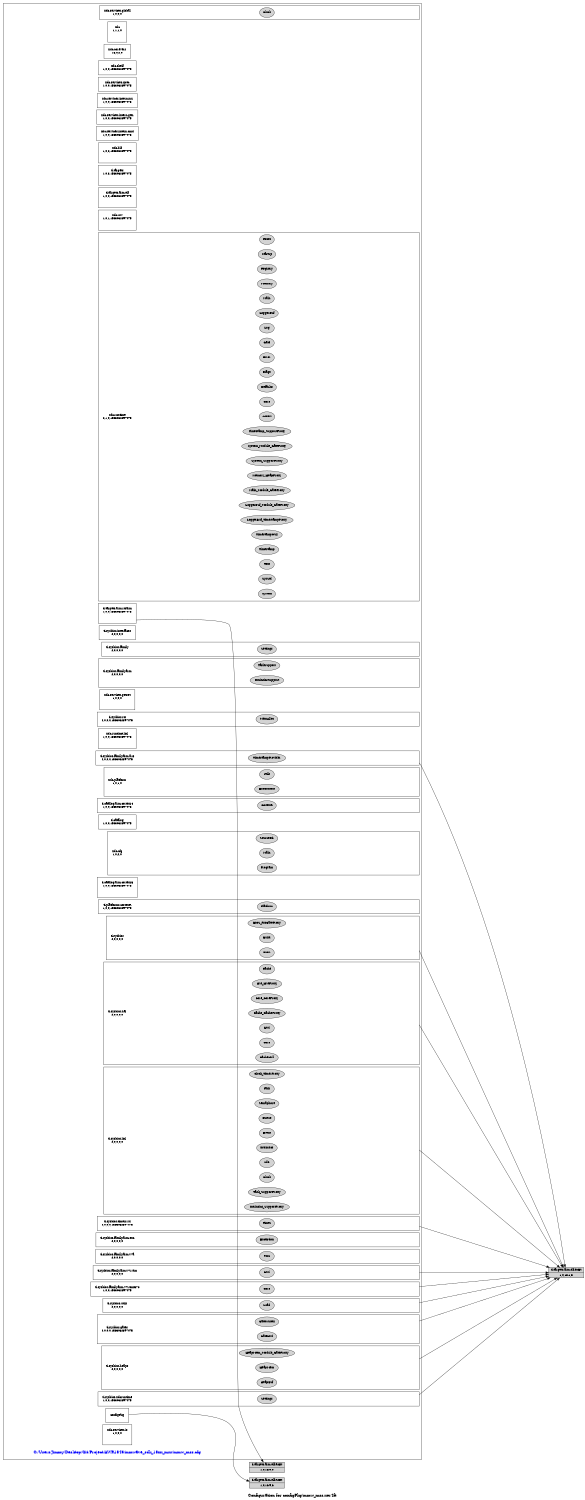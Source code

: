 digraph configuration {
    size="7.5,10";
    rankdir=LR;
    ranksep=".50 equally";
    concentrate=true;
    compound=true;
    label="\nConfiguration for configPkg/mmw_mss.xer4ft"
  node [font=Helvetica, fontsize=14, fontcolor=black];  subgraph cluster0 {label=""; __cfg [label="C:/Users/Jimmy/Desktop/Git/Project/AWR1843/mmwave_sdk_18xx_mss/mmw_mss.cfg", color=white, fontcolor=blue];
    node [font=Helvetica, fontsize=10];    subgraph cluster1 {
        label="";
        xdc_services_global__top [shape=box,label="xdc.services.global\n1,0,0,0", color=white];
        xdc_services_global__bot [shape=point,label="", style=invis];
        xdc_services_global_Clock [style=filled,fillcolor=lightgray, label="Clock"];
        xdc_services_global__top -> xdc_services_global_Clock[style=invis];
        xdc_services_global_Clock -> xdc_services_global__bot[style=invis];
    }
    subgraph cluster2 {
        label="";
        xdc__top [shape=box,label="xdc\n1,1,1,0", color=white];
        xdc__bot [shape=point,label="", style=invis];
    }
    subgraph cluster3 {
        label="";
        xdc_corevers__top [shape=box,label="xdc.corevers\n16,0,2,0", color=white];
    }
    subgraph cluster4 {
        label="";
        xdc_shelf__top [shape=box,label="xdc.shelf\n1,0,0,1533062897475", color=white];
    }
    subgraph cluster5 {
        label="";
        xdc_services_spec__top [shape=box,label="xdc.services.spec\n1,0,0,1533062897475", color=white];
    }
    subgraph cluster6 {
        label="";
        xdc_services_intern_xsr__top [shape=box,label="xdc.services.intern.xsr\n1,0,0,1533062897475", color=white];
    }
    subgraph cluster7 {
        label="";
        xdc_services_intern_gen__top [shape=box,label="xdc.services.intern.gen\n1,0,0,1533062897475", color=white];
    }
    subgraph cluster8 {
        label="";
        xdc_services_intern_cmd__top [shape=box,label="xdc.services.intern.cmd\n1,0,0,1533062897475", color=white];
    }
    subgraph cluster9 {
        label="";
        xdc_bld__top [shape=box,label="xdc.bld\n1,0,2,1533062897475", color=white];
        xdc_bld__bot [shape=point,label="", style=invis];
    }
    subgraph cluster10 {
        label="";
        ti_targets__top [shape=box,label="ti.targets\n1,0,3,1533062897475", color=white];
        ti_targets__bot [shape=point,label="", style=invis];
    }
    subgraph cluster11 {
        label="";
        ti_targets_arm_elf__top [shape=box,label="ti.targets.arm.elf\n1,0,0,1533062897475", color=white];
        ti_targets_arm_elf__bot [shape=point,label="", style=invis];
    }
    subgraph cluster12 {
        label="";
        xdc_rov__top [shape=box,label="xdc.rov\n1,0,1,1533062897475", color=white];
        xdc_rov__bot [shape=point,label="", style=invis];
    }
    subgraph cluster13 {
        label="";
        xdc_runtime__top [shape=box,label="xdc.runtime\n2,1,0,1533062897475", color=white];
        xdc_runtime__bot [shape=point,label="", style=invis];
        xdc_runtime_Assert [style=filled,fillcolor=lightgray, label="Assert"];
        xdc_runtime__top -> xdc_runtime_Assert[style=invis];
        xdc_runtime_Assert -> xdc_runtime__bot[style=invis];
        xdc_runtime_Core [style=filled,fillcolor=lightgray, label="Core"];
        xdc_runtime__top -> xdc_runtime_Core[style=invis];
        xdc_runtime_Core -> xdc_runtime__bot[style=invis];
        xdc_runtime_Defaults [style=filled,fillcolor=lightgray, label="Defaults"];
        xdc_runtime__top -> xdc_runtime_Defaults[style=invis];
        xdc_runtime_Defaults -> xdc_runtime__bot[style=invis];
        xdc_runtime_Diags [style=filled,fillcolor=lightgray, label="Diags"];
        xdc_runtime__top -> xdc_runtime_Diags[style=invis];
        xdc_runtime_Diags -> xdc_runtime__bot[style=invis];
        xdc_runtime_Error [style=filled,fillcolor=lightgray, label="Error"];
        xdc_runtime__top -> xdc_runtime_Error[style=invis];
        xdc_runtime_Error -> xdc_runtime__bot[style=invis];
        xdc_runtime_Gate [style=filled,fillcolor=lightgray, label="Gate"];
        xdc_runtime__top -> xdc_runtime_Gate[style=invis];
        xdc_runtime_Gate -> xdc_runtime__bot[style=invis];
        xdc_runtime_Log [style=filled,fillcolor=lightgray, label="Log"];
        xdc_runtime__top -> xdc_runtime_Log[style=invis];
        xdc_runtime_Log -> xdc_runtime__bot[style=invis];
        xdc_runtime_LoggerBuf [style=filled,fillcolor=lightgray, label="LoggerBuf"];
        xdc_runtime__top -> xdc_runtime_LoggerBuf[style=invis];
        xdc_runtime_LoggerBuf -> xdc_runtime__bot[style=invis];
        xdc_runtime_Main [style=filled,fillcolor=lightgray, label="Main"];
        xdc_runtime__top -> xdc_runtime_Main[style=invis];
        xdc_runtime_Main -> xdc_runtime__bot[style=invis];
        xdc_runtime_Memory [style=filled,fillcolor=lightgray, label="Memory"];
        xdc_runtime__top -> xdc_runtime_Memory[style=invis];
        xdc_runtime_Memory -> xdc_runtime__bot[style=invis];
        xdc_runtime_Registry [style=filled,fillcolor=lightgray, label="Registry"];
        xdc_runtime__top -> xdc_runtime_Registry[style=invis];
        xdc_runtime_Registry -> xdc_runtime__bot[style=invis];
        xdc_runtime_Startup [style=filled,fillcolor=lightgray, label="Startup"];
        xdc_runtime__top -> xdc_runtime_Startup[style=invis];
        xdc_runtime_Startup -> xdc_runtime__bot[style=invis];
        xdc_runtime_Reset [style=filled,fillcolor=lightgray, label="Reset"];
        xdc_runtime__top -> xdc_runtime_Reset[style=invis];
        xdc_runtime_Reset -> xdc_runtime__bot[style=invis];
        xdc_runtime_System [style=filled,fillcolor=lightgray, label="System"];
        xdc_runtime__top -> xdc_runtime_System[style=invis];
        xdc_runtime_System -> xdc_runtime__bot[style=invis];
        xdc_runtime_SysStd [style=filled,fillcolor=lightgray, label="SysStd"];
        xdc_runtime__top -> xdc_runtime_SysStd[style=invis];
        xdc_runtime_SysStd -> xdc_runtime__bot[style=invis];
        xdc_runtime_Text [style=filled,fillcolor=lightgray, label="Text"];
        xdc_runtime__top -> xdc_runtime_Text[style=invis];
        xdc_runtime_Text -> xdc_runtime__bot[style=invis];
        xdc_runtime_Timestamp [style=filled,fillcolor=lightgray, label="Timestamp"];
        xdc_runtime__top -> xdc_runtime_Timestamp[style=invis];
        xdc_runtime_Timestamp -> xdc_runtime__bot[style=invis];
        xdc_runtime_TimestampNull [style=filled,fillcolor=lightgray, label="TimestampNull"];
        xdc_runtime__top -> xdc_runtime_TimestampNull[style=invis];
        xdc_runtime_TimestampNull -> xdc_runtime__bot[style=invis];
        xdc_runtime_LoggerBuf_TimestampProxy [style=filled,fillcolor=lightgray, label="LoggerBuf_TimestampProxy"];
        xdc_runtime__top -> xdc_runtime_LoggerBuf_TimestampProxy[style=invis];
        xdc_runtime_LoggerBuf_TimestampProxy -> xdc_runtime__bot[style=invis];
        xdc_runtime_LoggerBuf_Module_GateProxy [style=filled,fillcolor=lightgray, label="LoggerBuf_Module_GateProxy"];
        xdc_runtime__top -> xdc_runtime_LoggerBuf_Module_GateProxy[style=invis];
        xdc_runtime_LoggerBuf_Module_GateProxy -> xdc_runtime__bot[style=invis];
        xdc_runtime_Main_Module_GateProxy [style=filled,fillcolor=lightgray, label="Main_Module_GateProxy"];
        xdc_runtime__top -> xdc_runtime_Main_Module_GateProxy[style=invis];
        xdc_runtime_Main_Module_GateProxy -> xdc_runtime__bot[style=invis];
        xdc_runtime_Memory_HeapProxy [style=filled,fillcolor=lightgray, label="Memory_HeapProxy"];
        xdc_runtime__top -> xdc_runtime_Memory_HeapProxy[style=invis];
        xdc_runtime_Memory_HeapProxy -> xdc_runtime__bot[style=invis];
        xdc_runtime_System_SupportProxy [style=filled,fillcolor=lightgray, label="System_SupportProxy"];
        xdc_runtime__top -> xdc_runtime_System_SupportProxy[style=invis];
        xdc_runtime_System_SupportProxy -> xdc_runtime__bot[style=invis];
        xdc_runtime_System_Module_GateProxy [style=filled,fillcolor=lightgray, label="System_Module_GateProxy"];
        xdc_runtime__top -> xdc_runtime_System_Module_GateProxy[style=invis];
        xdc_runtime_System_Module_GateProxy -> xdc_runtime__bot[style=invis];
        xdc_runtime_Timestamp_SupportProxy [style=filled,fillcolor=lightgray, label="Timestamp_SupportProxy"];
        xdc_runtime__top -> xdc_runtime_Timestamp_SupportProxy[style=invis];
        xdc_runtime_Timestamp_SupportProxy -> xdc_runtime__bot[style=invis];
    }
    subgraph cluster14 {
        label="";
        ti_targets_arm_rtsarm__top [shape=box,label="ti.targets.arm.rtsarm\n1,0,0,1533062897475", color=white];
        ti_targets_arm_rtsarm__bot [shape=point,label="", style=invis];
    }
    subgraph cluster15 {
        label="";
        ti_sysbios_interfaces__top [shape=box,label="ti.sysbios.interfaces\n2,0,0,0,0", color=white];
    }
    subgraph cluster16 {
        label="";
        ti_sysbios_family__top [shape=box,label="ti.sysbios.family\n2,0,0,0,0", color=white];
        ti_sysbios_family__bot [shape=point,label="", style=invis];
        ti_sysbios_family_Settings [style=filled,fillcolor=lightgray, label="Settings"];
        ti_sysbios_family__top -> ti_sysbios_family_Settings[style=invis];
        ti_sysbios_family_Settings -> ti_sysbios_family__bot[style=invis];
    }
    subgraph cluster17 {
        label="";
        ti_sysbios_family_arm__top [shape=box,label="ti.sysbios.family.arm\n2,0,0,0,0", color=white];
        ti_sysbios_family_arm__bot [shape=point,label="", style=invis];
        ti_sysbios_family_arm_IntrinsicsSupport [style=filled,fillcolor=lightgray, label="IntrinsicsSupport"];
        ti_sysbios_family_arm__top -> ti_sysbios_family_arm_IntrinsicsSupport[style=invis];
        ti_sysbios_family_arm_IntrinsicsSupport -> ti_sysbios_family_arm__bot[style=invis];
        ti_sysbios_family_arm_TaskSupport [style=filled,fillcolor=lightgray, label="TaskSupport"];
        ti_sysbios_family_arm__top -> ti_sysbios_family_arm_TaskSupport[style=invis];
        ti_sysbios_family_arm_TaskSupport -> ti_sysbios_family_arm__bot[style=invis];
    }
    subgraph cluster18 {
        label="";
        xdc_services_getset__top [shape=box,label="xdc.services.getset\n1,0,0,0", color=white];
        xdc_services_getset__bot [shape=point,label="", style=invis];
    }
    subgraph cluster19 {
        label="";
        ti_sysbios_rts__top [shape=box,label="ti.sysbios.rts\n2,0,0,0,1533062897475", color=white];
        ti_sysbios_rts__bot [shape=point,label="", style=invis];
        ti_sysbios_rts_MemAlloc [style=filled,fillcolor=lightgray, label="MemAlloc"];
        ti_sysbios_rts__top -> ti_sysbios_rts_MemAlloc[style=invis];
        ti_sysbios_rts_MemAlloc -> ti_sysbios_rts__bot[style=invis];
    }
    subgraph cluster20 {
        label="";
        xdc_runtime_knl__top [shape=box,label="xdc.runtime.knl\n1,0,0,1533062897475", color=white];
        xdc_runtime_knl__bot [shape=point,label="", style=invis];
    }
    subgraph cluster21 {
        label="";
        ti_sysbios_family_arm_a15__top [shape=box,label="ti.sysbios.family.arm.a15\n2,0,0,0,1533062897475", color=white];
        ti_sysbios_family_arm_a15__bot [shape=point,label="", style=invis];
        ti_sysbios_family_arm_a15_TimestampProvider [style=filled,fillcolor=lightgray, label="TimestampProvider"];
        ti_sysbios_family_arm_a15__top -> ti_sysbios_family_arm_a15_TimestampProvider[style=invis];
        ti_sysbios_family_arm_a15_TimestampProvider -> ti_sysbios_family_arm_a15__bot[style=invis];
    }
    subgraph cluster22 {
        label="";
        xdc_platform__top [shape=box,label="xdc.platform\n1,0,1,0", color=white];
        xdc_platform__bot [shape=point,label="", style=invis];
        xdc_platform_ExeContext [style=filled,fillcolor=lightgray, label="ExeContext"];
        xdc_platform__top -> xdc_platform_ExeContext[style=invis];
        xdc_platform_ExeContext -> xdc_platform__bot[style=invis];
        xdc_platform_Utils [style=filled,fillcolor=lightgray, label="Utils"];
        xdc_platform__top -> xdc_platform_Utils[style=invis];
        xdc_platform_Utils -> xdc_platform__bot[style=invis];
    }
    subgraph cluster23 {
        label="";
        ti_catalog_arm_cortexr4__top [shape=box,label="ti.catalog.arm.cortexr4\n1,0,0,1533062897475", color=white];
        ti_catalog_arm_cortexr4__bot [shape=point,label="", style=invis];
        ti_catalog_arm_cortexr4_CortexR [style=filled,fillcolor=lightgray, label="CortexR"];
        ti_catalog_arm_cortexr4__top -> ti_catalog_arm_cortexr4_CortexR[style=invis];
        ti_catalog_arm_cortexr4_CortexR -> ti_catalog_arm_cortexr4__bot[style=invis];
    }
    subgraph cluster24 {
        label="";
        ti_catalog__top [shape=box,label="ti.catalog\n1,0,0,1533062897475", color=white];
    }
    subgraph cluster25 {
        label="";
        xdc_cfg__top [shape=box,label="xdc.cfg\n1,0,2,0", color=white];
        xdc_cfg__bot [shape=point,label="", style=invis];
        xdc_cfg_Program [style=filled,fillcolor=lightgray, label="Program"];
        xdc_cfg__top -> xdc_cfg_Program[style=invis];
        xdc_cfg_Program -> xdc_cfg__bot[style=invis];
        xdc_cfg_Main [style=filled,fillcolor=lightgray, label="Main"];
        xdc_cfg__top -> xdc_cfg_Main[style=invis];
        xdc_cfg_Main -> xdc_cfg__bot[style=invis];
        xdc_cfg_SourceDir [style=filled,fillcolor=lightgray, label="SourceDir"];
        xdc_cfg__top -> xdc_cfg_SourceDir[style=invis];
        xdc_cfg_SourceDir -> xdc_cfg__bot[style=invis];
    }
    subgraph cluster26 {
        label="";
        ti_catalog_arm_cortexr5__top [shape=box,label="ti.catalog.arm.cortexr5\n1,0,0,1533062897475", color=white];
        ti_catalog_arm_cortexr5__bot [shape=point,label="", style=invis];
    }
    subgraph cluster27 {
        label="";
        ti_platforms_cortexR__top [shape=box,label="ti.platforms.cortexR\n1,0,0,1533062897475", color=white];
        ti_platforms_cortexR__bot [shape=point,label="", style=invis];
        ti_platforms_cortexR_Platform [style=filled,fillcolor=lightgray, label="Platform"];
        ti_platforms_cortexR__top -> ti_platforms_cortexR_Platform[style=invis];
        ti_platforms_cortexR_Platform -> ti_platforms_cortexR__bot[style=invis];
    }
    subgraph cluster28 {
        label="";
        ti_sysbios__top [shape=box,label="ti.sysbios\n2,0,0,0,0", color=white];
        ti_sysbios__bot [shape=point,label="", style=invis];
        ti_sysbios_BIOS [style=filled,fillcolor=lightgray, label="BIOS"];
        ti_sysbios__top -> ti_sysbios_BIOS[style=invis];
        ti_sysbios_BIOS -> ti_sysbios__bot[style=invis];
        ti_sysbios_Build [style=filled,fillcolor=lightgray, label="Build"];
        ti_sysbios__top -> ti_sysbios_Build[style=invis];
        ti_sysbios_Build -> ti_sysbios__bot[style=invis];
        ti_sysbios_BIOS_RtsGateProxy [style=filled,fillcolor=lightgray, label="BIOS_RtsGateProxy"];
        ti_sysbios__top -> ti_sysbios_BIOS_RtsGateProxy[style=invis];
        ti_sysbios_BIOS_RtsGateProxy -> ti_sysbios__bot[style=invis];
    }
    subgraph cluster29 {
        label="";
        ti_sysbios_hal__top [shape=box,label="ti.sysbios.hal\n2,0,0,0,0", color=white];
        ti_sysbios_hal__bot [shape=point,label="", style=invis];
        ti_sysbios_hal_Cache [style=filled,fillcolor=lightgray, label="Cache"];
        ti_sysbios_hal__top -> ti_sysbios_hal_Cache[style=invis];
        ti_sysbios_hal_Cache -> ti_sysbios_hal__bot[style=invis];
        ti_sysbios_hal_CacheNull [style=filled,fillcolor=lightgray, label="CacheNull"];
        ti_sysbios_hal__top -> ti_sysbios_hal_CacheNull[style=invis];
        ti_sysbios_hal_CacheNull -> ti_sysbios_hal__bot[style=invis];
        ti_sysbios_hal_Core [style=filled,fillcolor=lightgray, label="Core"];
        ti_sysbios_hal__top -> ti_sysbios_hal_Core[style=invis];
        ti_sysbios_hal_Core -> ti_sysbios_hal__bot[style=invis];
        ti_sysbios_hal_Hwi [style=filled,fillcolor=lightgray, label="Hwi"];
        ti_sysbios_hal__top -> ti_sysbios_hal_Hwi[style=invis];
        ti_sysbios_hal_Hwi -> ti_sysbios_hal__bot[style=invis];
        ti_sysbios_hal_Cache_CacheProxy [style=filled,fillcolor=lightgray, label="Cache_CacheProxy"];
        ti_sysbios_hal__top -> ti_sysbios_hal_Cache_CacheProxy[style=invis];
        ti_sysbios_hal_Cache_CacheProxy -> ti_sysbios_hal__bot[style=invis];
        ti_sysbios_hal_Core_CoreProxy [style=filled,fillcolor=lightgray, label="Core_CoreProxy"];
        ti_sysbios_hal__top -> ti_sysbios_hal_Core_CoreProxy[style=invis];
        ti_sysbios_hal_Core_CoreProxy -> ti_sysbios_hal__bot[style=invis];
        ti_sysbios_hal_Hwi_HwiProxy [style=filled,fillcolor=lightgray, label="Hwi_HwiProxy"];
        ti_sysbios_hal__top -> ti_sysbios_hal_Hwi_HwiProxy[style=invis];
        ti_sysbios_hal_Hwi_HwiProxy -> ti_sysbios_hal__bot[style=invis];
    }
    subgraph cluster30 {
        label="";
        ti_sysbios_knl__top [shape=box,label="ti.sysbios.knl\n2,0,0,0,0", color=white];
        ti_sysbios_knl__bot [shape=point,label="", style=invis];
        ti_sysbios_knl_Clock [style=filled,fillcolor=lightgray, label="Clock"];
        ti_sysbios_knl__top -> ti_sysbios_knl_Clock[style=invis];
        ti_sysbios_knl_Clock -> ti_sysbios_knl__bot[style=invis];
        ti_sysbios_knl_Idle [style=filled,fillcolor=lightgray, label="Idle"];
        ti_sysbios_knl__top -> ti_sysbios_knl_Idle[style=invis];
        ti_sysbios_knl_Idle -> ti_sysbios_knl__bot[style=invis];
        ti_sysbios_knl_Intrinsics [style=filled,fillcolor=lightgray, label="Intrinsics"];
        ti_sysbios_knl__top -> ti_sysbios_knl_Intrinsics[style=invis];
        ti_sysbios_knl_Intrinsics -> ti_sysbios_knl__bot[style=invis];
        ti_sysbios_knl_Event [style=filled,fillcolor=lightgray, label="Event"];
        ti_sysbios_knl__top -> ti_sysbios_knl_Event[style=invis];
        ti_sysbios_knl_Event -> ti_sysbios_knl__bot[style=invis];
        ti_sysbios_knl_Queue [style=filled,fillcolor=lightgray, label="Queue"];
        ti_sysbios_knl__top -> ti_sysbios_knl_Queue[style=invis];
        ti_sysbios_knl_Queue -> ti_sysbios_knl__bot[style=invis];
        ti_sysbios_knl_Semaphore [style=filled,fillcolor=lightgray, label="Semaphore"];
        ti_sysbios_knl__top -> ti_sysbios_knl_Semaphore[style=invis];
        ti_sysbios_knl_Semaphore -> ti_sysbios_knl__bot[style=invis];
        ti_sysbios_knl_Task [style=filled,fillcolor=lightgray, label="Task"];
        ti_sysbios_knl__top -> ti_sysbios_knl_Task[style=invis];
        ti_sysbios_knl_Task -> ti_sysbios_knl__bot[style=invis];
        ti_sysbios_knl_Clock_TimerProxy [style=filled,fillcolor=lightgray, label="Clock_TimerProxy"];
        ti_sysbios_knl__top -> ti_sysbios_knl_Clock_TimerProxy[style=invis];
        ti_sysbios_knl_Clock_TimerProxy -> ti_sysbios_knl__bot[style=invis];
        ti_sysbios_knl_Intrinsics_SupportProxy [style=filled,fillcolor=lightgray, label="Intrinsics_SupportProxy"];
        ti_sysbios_knl__top -> ti_sysbios_knl_Intrinsics_SupportProxy[style=invis];
        ti_sysbios_knl_Intrinsics_SupportProxy -> ti_sysbios_knl__bot[style=invis];
        ti_sysbios_knl_Task_SupportProxy [style=filled,fillcolor=lightgray, label="Task_SupportProxy"];
        ti_sysbios_knl__top -> ti_sysbios_knl_Task_SupportProxy[style=invis];
        ti_sysbios_knl_Task_SupportProxy -> ti_sysbios_knl__bot[style=invis];
    }
    subgraph cluster31 {
        label="";
        ti_sysbios_timers_rti__top [shape=box,label="ti.sysbios.timers.rti\n2,0,0,0,1533062897475", color=white];
        ti_sysbios_timers_rti__bot [shape=point,label="", style=invis];
        ti_sysbios_timers_rti_Timer [style=filled,fillcolor=lightgray, label="Timer"];
        ti_sysbios_timers_rti__top -> ti_sysbios_timers_rti_Timer[style=invis];
        ti_sysbios_timers_rti_Timer -> ti_sysbios_timers_rti__bot[style=invis];
    }
    subgraph cluster32 {
        label="";
        ti_sysbios_family_arm_exc__top [shape=box,label="ti.sysbios.family.arm.exc\n2,0,0,0,0", color=white];
        ti_sysbios_family_arm_exc__bot [shape=point,label="", style=invis];
        ti_sysbios_family_arm_exc_Exception [style=filled,fillcolor=lightgray, label="Exception"];
        ti_sysbios_family_arm_exc__top -> ti_sysbios_family_arm_exc_Exception[style=invis];
        ti_sysbios_family_arm_exc_Exception -> ti_sysbios_family_arm_exc__bot[style=invis];
    }
    subgraph cluster33 {
        label="";
        ti_sysbios_family_arm_v7a__top [shape=box,label="ti.sysbios.family.arm.v7a\n2,0,0,0,0", color=white];
        ti_sysbios_family_arm_v7a__bot [shape=point,label="", style=invis];
        ti_sysbios_family_arm_v7a_Pmu [style=filled,fillcolor=lightgray, label="Pmu"];
        ti_sysbios_family_arm_v7a__top -> ti_sysbios_family_arm_v7a_Pmu[style=invis];
        ti_sysbios_family_arm_v7a_Pmu -> ti_sysbios_family_arm_v7a__bot[style=invis];
    }
    subgraph cluster34 {
        label="";
        ti_sysbios_utils__top [shape=box,label="ti.sysbios.utils\n2,0,0,0,0", color=white];
        ti_sysbios_utils__bot [shape=point,label="", style=invis];
        ti_sysbios_utils_Load [style=filled,fillcolor=lightgray, label="Load"];
        ti_sysbios_utils__top -> ti_sysbios_utils_Load[style=invis];
        ti_sysbios_utils_Load -> ti_sysbios_utils__bot[style=invis];
    }
    subgraph cluster35 {
        label="";
        ti_sysbios_gates__top [shape=box,label="ti.sysbios.gates\n2,0,0,0,1533062897475", color=white];
        ti_sysbios_gates__bot [shape=point,label="", style=invis];
        ti_sysbios_gates_GateHwi [style=filled,fillcolor=lightgray, label="GateHwi"];
        ti_sysbios_gates__top -> ti_sysbios_gates_GateHwi[style=invis];
        ti_sysbios_gates_GateHwi -> ti_sysbios_gates__bot[style=invis];
        ti_sysbios_gates_GateMutex [style=filled,fillcolor=lightgray, label="GateMutex"];
        ti_sysbios_gates__top -> ti_sysbios_gates_GateMutex[style=invis];
        ti_sysbios_gates_GateMutex -> ti_sysbios_gates__bot[style=invis];
    }
    subgraph cluster36 {
        label="";
        ti_sysbios_heaps__top [shape=box,label="ti.sysbios.heaps\n2,0,0,0,0", color=white];
        ti_sysbios_heaps__bot [shape=point,label="", style=invis];
        ti_sysbios_heaps_HeapBuf [style=filled,fillcolor=lightgray, label="HeapBuf"];
        ti_sysbios_heaps__top -> ti_sysbios_heaps_HeapBuf[style=invis];
        ti_sysbios_heaps_HeapBuf -> ti_sysbios_heaps__bot[style=invis];
        ti_sysbios_heaps_HeapMem [style=filled,fillcolor=lightgray, label="HeapMem"];
        ti_sysbios_heaps__top -> ti_sysbios_heaps_HeapMem[style=invis];
        ti_sysbios_heaps_HeapMem -> ti_sysbios_heaps__bot[style=invis];
        ti_sysbios_heaps_HeapMem_Module_GateProxy [style=filled,fillcolor=lightgray, label="HeapMem_Module_GateProxy"];
        ti_sysbios_heaps__top -> ti_sysbios_heaps_HeapMem_Module_GateProxy[style=invis];
        ti_sysbios_heaps_HeapMem_Module_GateProxy -> ti_sysbios_heaps__bot[style=invis];
    }
    subgraph cluster37 {
        label="";
        ti_sysbios_xdcruntime__top [shape=box,label="ti.sysbios.xdcruntime\n1,0,0,1533062897475", color=white];
        ti_sysbios_xdcruntime__bot [shape=point,label="", style=invis];
        ti_sysbios_xdcruntime_Settings [style=filled,fillcolor=lightgray, label="Settings"];
        ti_sysbios_xdcruntime__top -> ti_sysbios_xdcruntime_Settings[style=invis];
        ti_sysbios_xdcruntime_Settings -> ti_sysbios_xdcruntime__bot[style=invis];
    }
    subgraph cluster38 {
        label="";
        ti_sysbios_family_arm_v7r_vim__top [shape=box,label="ti.sysbios.family.arm.v7r.vim\n2,0,0,0,0", color=white];
        ti_sysbios_family_arm_v7r_vim__bot [shape=point,label="", style=invis];
        ti_sysbios_family_arm_v7r_vim_Hwi [style=filled,fillcolor=lightgray, label="Hwi"];
        ti_sysbios_family_arm_v7r_vim__top -> ti_sysbios_family_arm_v7r_vim_Hwi[style=invis];
        ti_sysbios_family_arm_v7r_vim_Hwi -> ti_sysbios_family_arm_v7r_vim__bot[style=invis];
    }
    subgraph cluster39 {
        label="";
        ti_sysbios_family_arm_v7r_tms570__top [shape=box,label="ti.sysbios.family.arm.v7r.tms570\n1,0,0,1533062897475", color=white];
        ti_sysbios_family_arm_v7r_tms570__bot [shape=point,label="", style=invis];
        ti_sysbios_family_arm_v7r_tms570_Core [style=filled,fillcolor=lightgray, label="Core"];
        ti_sysbios_family_arm_v7r_tms570__top -> ti_sysbios_family_arm_v7r_tms570_Core[style=invis];
        ti_sysbios_family_arm_v7r_tms570_Core -> ti_sysbios_family_arm_v7r_tms570__bot[style=invis];
    }
    subgraph cluster40 {
        label="";
        configPkg__top [shape=box,label="configPkg\n", color=white];
    }
    subgraph cluster41 {
        label="";
        xdc_services_io__top [shape=box,label="xdc.services.io\n1,0,0,0", color=white];
        xdc_services_io__bot [shape=point,label="", style=invis];
    }
  }
  node [font=Helvetica, fontsize=10];
    ti_targets_arm_elf_R4Ft__1_0_16__9_0 [shape=record,label="ti.targets.arm.elf.R4Ft|1,0,16.9,0",style=filled, fillcolor=lightgrey];
    ti_targets_arm_rtsarm__bot -> ti_targets_arm_elf_R4Ft__1_0_16__9_0 [ltail=cluster14];
    ti_targets_arm_elf_R4Ft__1_0_18__1_3 [shape=record,label="ti.targets.arm.elf.R4Ft|1,0,18.1,3",style=filled, fillcolor=lightgrey];
    ti_sysbios_family_arm_a15__bot -> ti_targets_arm_elf_R4Ft__1_0_18__1_3 [ltail=cluster21];
    ti_targets_arm_elf_R4Ft__1_0_18__1_3 [shape=record,label="ti.targets.arm.elf.R4Ft|1,0,18.1,3",style=filled, fillcolor=lightgrey];
    ti_sysbios__bot -> ti_targets_arm_elf_R4Ft__1_0_18__1_3 [ltail=cluster28];
    ti_targets_arm_elf_R4Ft__1_0_18__1_3 [shape=record,label="ti.targets.arm.elf.R4Ft|1,0,18.1,3",style=filled, fillcolor=lightgrey];
    ti_sysbios_hal__bot -> ti_targets_arm_elf_R4Ft__1_0_18__1_3 [ltail=cluster29];
    ti_targets_arm_elf_R4Ft__1_0_18__1_3 [shape=record,label="ti.targets.arm.elf.R4Ft|1,0,18.1,3",style=filled, fillcolor=lightgrey];
    ti_sysbios_knl__bot -> ti_targets_arm_elf_R4Ft__1_0_18__1_3 [ltail=cluster30];
    ti_targets_arm_elf_R4Ft__1_0_18__1_3 [shape=record,label="ti.targets.arm.elf.R4Ft|1,0,18.1,3",style=filled, fillcolor=lightgrey];
    ti_sysbios_timers_rti__bot -> ti_targets_arm_elf_R4Ft__1_0_18__1_3 [ltail=cluster31];
    ti_targets_arm_elf_R4Ft__1_0_18__1_3 [shape=record,label="ti.targets.arm.elf.R4Ft|1,0,18.1,3",style=filled, fillcolor=lightgrey];
    ti_sysbios_utils__bot -> ti_targets_arm_elf_R4Ft__1_0_18__1_3 [ltail=cluster34];
    ti_targets_arm_elf_R4Ft__1_0_18__1_3 [shape=record,label="ti.targets.arm.elf.R4Ft|1,0,18.1,3",style=filled, fillcolor=lightgrey];
    ti_sysbios_gates__bot -> ti_targets_arm_elf_R4Ft__1_0_18__1_3 [ltail=cluster35];
    ti_targets_arm_elf_R4Ft__1_0_18__1_3 [shape=record,label="ti.targets.arm.elf.R4Ft|1,0,18.1,3",style=filled, fillcolor=lightgrey];
    ti_sysbios_heaps__bot -> ti_targets_arm_elf_R4Ft__1_0_18__1_3 [ltail=cluster36];
    ti_targets_arm_elf_R4Ft__1_0_18__1_3 [shape=record,label="ti.targets.arm.elf.R4Ft|1,0,18.1,3",style=filled, fillcolor=lightgrey];
    ti_sysbios_xdcruntime__bot -> ti_targets_arm_elf_R4Ft__1_0_18__1_3 [ltail=cluster37];
    ti_targets_arm_elf_R4Ft__1_0_18__1_3 [shape=record,label="ti.targets.arm.elf.R4Ft|1,0,18.1,3",style=filled, fillcolor=lightgrey];
    ti_sysbios_family_arm_v7r_vim__bot -> ti_targets_arm_elf_R4Ft__1_0_18__1_3 [ltail=cluster38];
    ti_targets_arm_elf_R4Ft__1_0_18__1_3 [shape=record,label="ti.targets.arm.elf.R4Ft|1,0,18.1,3",style=filled, fillcolor=lightgrey];
    ti_sysbios_family_arm_v7r_tms570__bot -> ti_targets_arm_elf_R4Ft__1_0_18__1_3 [ltail=cluster39];
    ti_targets_arm_elf_R4Ft__1_0_16__9_6 [shape=record,label="ti.targets.arm.elf.R4Ft|1,0,16.9,6",style=filled, fillcolor=lightgrey];
    configPkg__top -> ti_targets_arm_elf_R4Ft__1_0_16__9_6 [ltail=cluster40];
}
